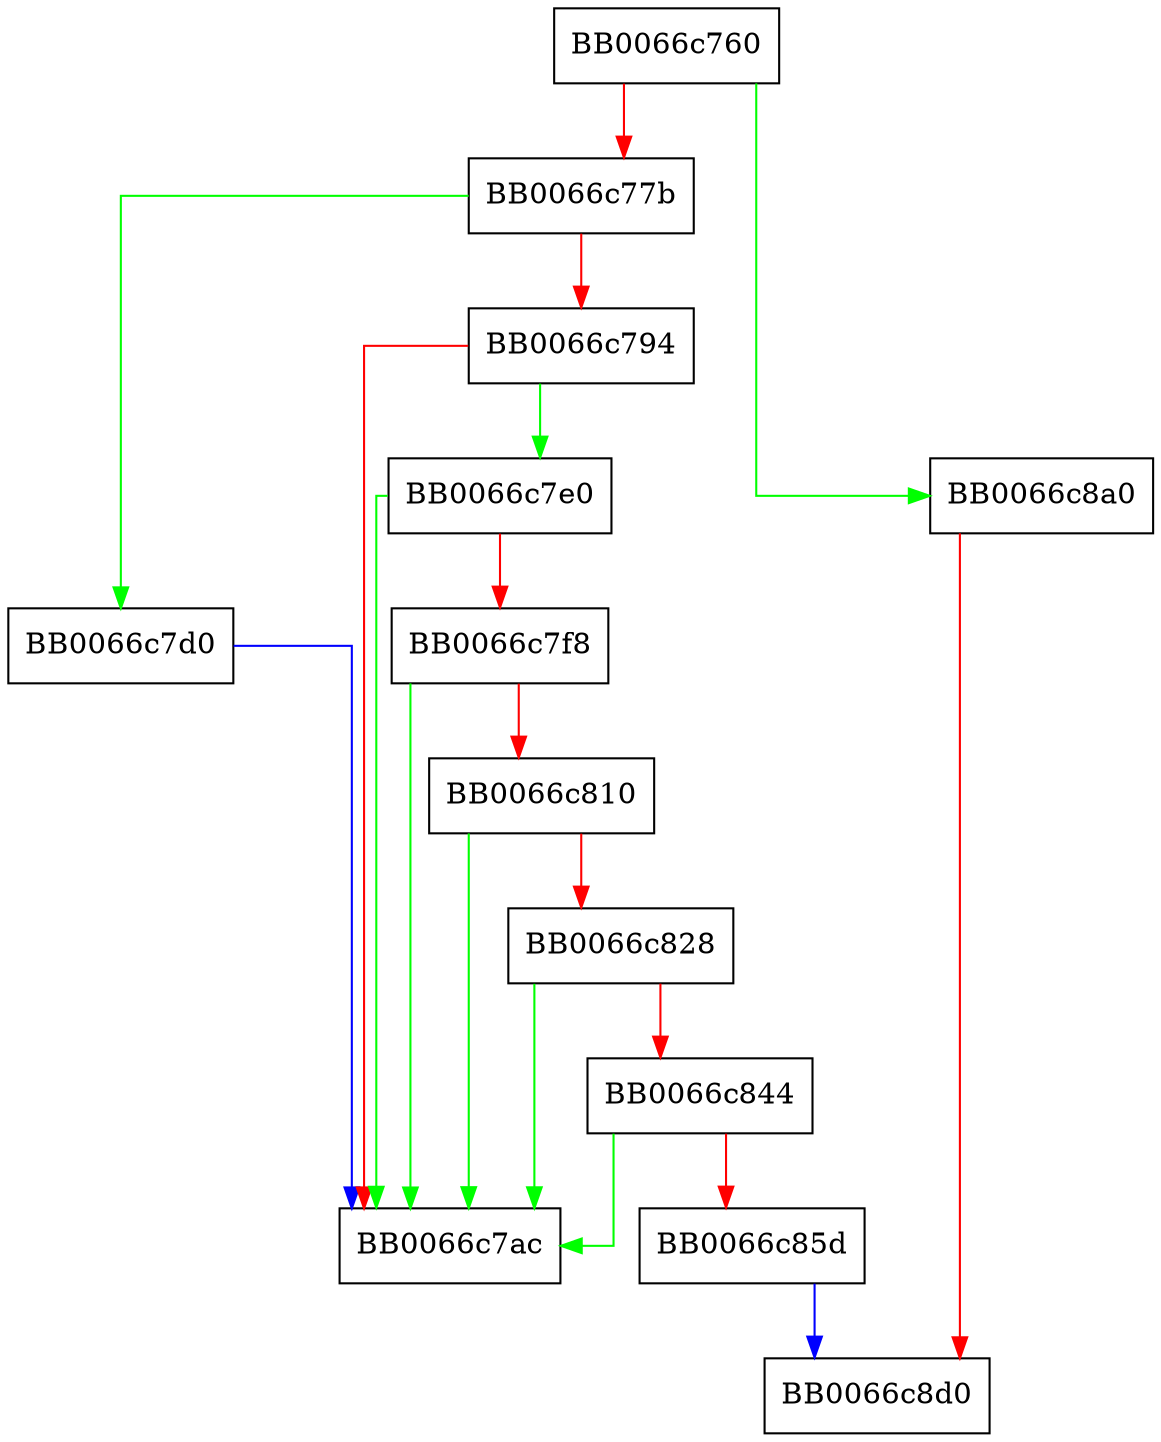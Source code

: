digraph v2i_GENERAL_NAME {
  node [shape="box"];
  graph [splines=ortho];
  BB0066c760 -> BB0066c8a0 [color="green"];
  BB0066c760 -> BB0066c77b [color="red"];
  BB0066c77b -> BB0066c7d0 [color="green"];
  BB0066c77b -> BB0066c794 [color="red"];
  BB0066c794 -> BB0066c7e0 [color="green"];
  BB0066c794 -> BB0066c7ac [color="red"];
  BB0066c7d0 -> BB0066c7ac [color="blue"];
  BB0066c7e0 -> BB0066c7ac [color="green"];
  BB0066c7e0 -> BB0066c7f8 [color="red"];
  BB0066c7f8 -> BB0066c7ac [color="green"];
  BB0066c7f8 -> BB0066c810 [color="red"];
  BB0066c810 -> BB0066c7ac [color="green"];
  BB0066c810 -> BB0066c828 [color="red"];
  BB0066c828 -> BB0066c7ac [color="green"];
  BB0066c828 -> BB0066c844 [color="red"];
  BB0066c844 -> BB0066c7ac [color="green"];
  BB0066c844 -> BB0066c85d [color="red"];
  BB0066c85d -> BB0066c8d0 [color="blue"];
  BB0066c8a0 -> BB0066c8d0 [color="red"];
}